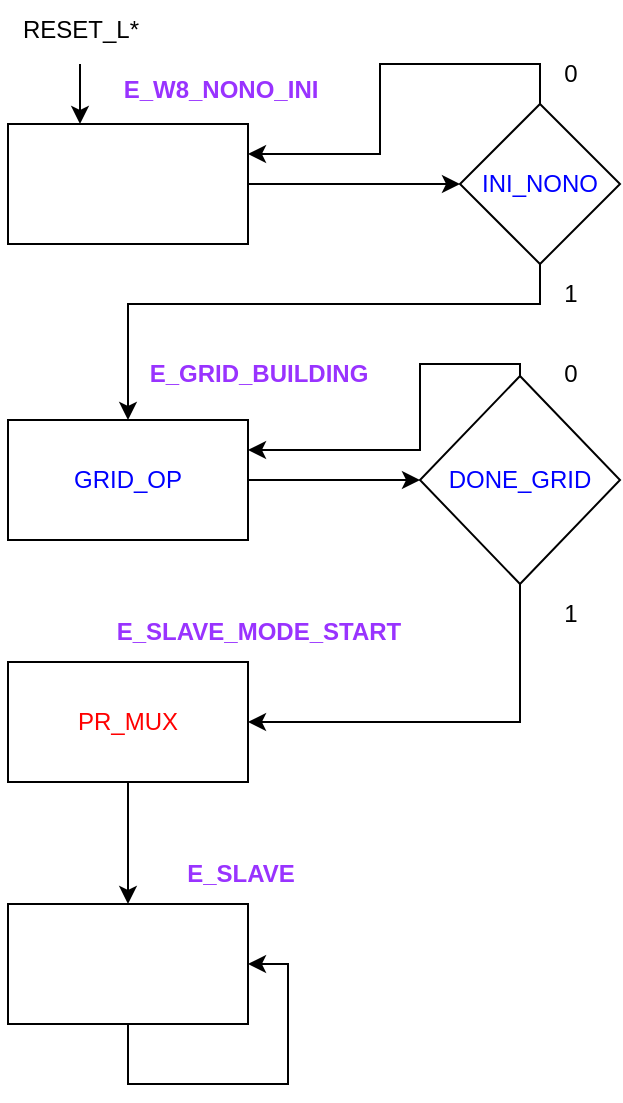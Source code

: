 <mxfile version="22.1.21" type="device">
  <diagram name="Página-1" id="r4YKMH676i4H6KGSOjWx">
    <mxGraphModel dx="1572" dy="750" grid="1" gridSize="10" guides="1" tooltips="1" connect="1" arrows="1" fold="1" page="1" pageScale="1" pageWidth="827" pageHeight="1169" math="0" shadow="0">
      <root>
        <mxCell id="0" />
        <mxCell id="1" parent="0" />
        <mxCell id="Buj41cZJLZKaGUYNx-eF-6" style="edgeStyle=orthogonalEdgeStyle;rounded=0;orthogonalLoop=1;jettySize=auto;html=1;" edge="1" parent="1" source="Buj41cZJLZKaGUYNx-eF-1" target="Buj41cZJLZKaGUYNx-eF-5">
          <mxGeometry relative="1" as="geometry" />
        </mxCell>
        <mxCell id="Buj41cZJLZKaGUYNx-eF-1" value="" style="rounded=0;whiteSpace=wrap;html=1;" vertex="1" parent="1">
          <mxGeometry x="354" y="120" width="120" height="60" as="geometry" />
        </mxCell>
        <mxCell id="Buj41cZJLZKaGUYNx-eF-2" value="" style="endArrow=classic;html=1;rounded=0;" edge="1" parent="1">
          <mxGeometry width="50" height="50" relative="1" as="geometry">
            <mxPoint x="390" y="90" as="sourcePoint" />
            <mxPoint x="390" y="120" as="targetPoint" />
          </mxGeometry>
        </mxCell>
        <mxCell id="Buj41cZJLZKaGUYNx-eF-3" value="RESET_L*" style="text;html=1;align=center;verticalAlign=middle;resizable=0;points=[];autosize=1;strokeColor=none;fillColor=none;" vertex="1" parent="1">
          <mxGeometry x="350" y="58" width="80" height="30" as="geometry" />
        </mxCell>
        <mxCell id="Buj41cZJLZKaGUYNx-eF-4" value="&lt;font color=&quot;#9933ff&quot;&gt;&lt;b&gt;E_W8_NONO_INI&lt;/b&gt;&lt;/font&gt;" style="text;html=1;align=center;verticalAlign=middle;resizable=0;points=[];autosize=1;strokeColor=none;fillColor=none;" vertex="1" parent="1">
          <mxGeometry x="400" y="88" width="120" height="30" as="geometry" />
        </mxCell>
        <mxCell id="Buj41cZJLZKaGUYNx-eF-7" style="edgeStyle=orthogonalEdgeStyle;rounded=0;orthogonalLoop=1;jettySize=auto;html=1;entryX=1;entryY=0.25;entryDx=0;entryDy=0;" edge="1" parent="1" source="Buj41cZJLZKaGUYNx-eF-5" target="Buj41cZJLZKaGUYNx-eF-1">
          <mxGeometry relative="1" as="geometry">
            <Array as="points">
              <mxPoint x="620" y="90" />
              <mxPoint x="540" y="90" />
              <mxPoint x="540" y="135" />
            </Array>
          </mxGeometry>
        </mxCell>
        <mxCell id="Buj41cZJLZKaGUYNx-eF-10" style="edgeStyle=orthogonalEdgeStyle;rounded=0;orthogonalLoop=1;jettySize=auto;html=1;exitX=0.5;exitY=1;exitDx=0;exitDy=0;" edge="1" parent="1" source="Buj41cZJLZKaGUYNx-eF-5" target="Buj41cZJLZKaGUYNx-eF-8">
          <mxGeometry relative="1" as="geometry">
            <Array as="points">
              <mxPoint x="414" y="210" />
            </Array>
          </mxGeometry>
        </mxCell>
        <mxCell id="Buj41cZJLZKaGUYNx-eF-5" value="&lt;font color=&quot;#0000ff&quot;&gt;INI_NONO&lt;/font&gt;" style="rhombus;whiteSpace=wrap;html=1;" vertex="1" parent="1">
          <mxGeometry x="580" y="110" width="80" height="80" as="geometry" />
        </mxCell>
        <mxCell id="Buj41cZJLZKaGUYNx-eF-17" style="edgeStyle=orthogonalEdgeStyle;rounded=0;orthogonalLoop=1;jettySize=auto;html=1;" edge="1" parent="1" source="Buj41cZJLZKaGUYNx-eF-8" target="Buj41cZJLZKaGUYNx-eF-16">
          <mxGeometry relative="1" as="geometry" />
        </mxCell>
        <mxCell id="Buj41cZJLZKaGUYNx-eF-8" value="&lt;font color=&quot;#0000ff&quot;&gt;GRID_OP&lt;/font&gt;" style="rounded=0;whiteSpace=wrap;html=1;" vertex="1" parent="1">
          <mxGeometry x="354" y="268" width="120" height="60" as="geometry" />
        </mxCell>
        <mxCell id="Buj41cZJLZKaGUYNx-eF-9" value="&lt;font color=&quot;#9933ff&quot;&gt;&lt;b&gt;E_GRID_BUILDING&lt;/b&gt;&lt;/font&gt;" style="text;html=1;align=center;verticalAlign=middle;resizable=0;points=[];autosize=1;strokeColor=none;fillColor=none;" vertex="1" parent="1">
          <mxGeometry x="414" y="230" width="130" height="30" as="geometry" />
        </mxCell>
        <mxCell id="Buj41cZJLZKaGUYNx-eF-14" value="0" style="text;html=1;align=center;verticalAlign=middle;resizable=0;points=[];autosize=1;strokeColor=none;fillColor=none;" vertex="1" parent="1">
          <mxGeometry x="620" y="80" width="30" height="30" as="geometry" />
        </mxCell>
        <mxCell id="Buj41cZJLZKaGUYNx-eF-15" value="1" style="text;html=1;align=center;verticalAlign=middle;resizable=0;points=[];autosize=1;strokeColor=none;fillColor=none;" vertex="1" parent="1">
          <mxGeometry x="620" y="190" width="30" height="30" as="geometry" />
        </mxCell>
        <mxCell id="Buj41cZJLZKaGUYNx-eF-18" style="edgeStyle=orthogonalEdgeStyle;rounded=0;orthogonalLoop=1;jettySize=auto;html=1;entryX=1;entryY=0.25;entryDx=0;entryDy=0;" edge="1" parent="1" source="Buj41cZJLZKaGUYNx-eF-16" target="Buj41cZJLZKaGUYNx-eF-8">
          <mxGeometry relative="1" as="geometry">
            <Array as="points">
              <mxPoint x="610" y="240" />
              <mxPoint x="560" y="240" />
              <mxPoint x="560" y="283" />
            </Array>
          </mxGeometry>
        </mxCell>
        <mxCell id="Buj41cZJLZKaGUYNx-eF-23" style="edgeStyle=orthogonalEdgeStyle;rounded=0;orthogonalLoop=1;jettySize=auto;html=1;entryX=1;entryY=0.5;entryDx=0;entryDy=0;" edge="1" parent="1" source="Buj41cZJLZKaGUYNx-eF-16" target="Buj41cZJLZKaGUYNx-eF-21">
          <mxGeometry relative="1" as="geometry">
            <Array as="points">
              <mxPoint x="610" y="419" />
              <mxPoint x="522" y="419" />
            </Array>
          </mxGeometry>
        </mxCell>
        <mxCell id="Buj41cZJLZKaGUYNx-eF-16" value="&lt;font color=&quot;#0000ff&quot;&gt;DONE_GRID&lt;/font&gt;" style="rhombus;whiteSpace=wrap;html=1;" vertex="1" parent="1">
          <mxGeometry x="560" y="246" width="100" height="104" as="geometry" />
        </mxCell>
        <mxCell id="Buj41cZJLZKaGUYNx-eF-19" value="1" style="text;html=1;align=center;verticalAlign=middle;resizable=0;points=[];autosize=1;strokeColor=none;fillColor=none;" vertex="1" parent="1">
          <mxGeometry x="620" y="350" width="30" height="30" as="geometry" />
        </mxCell>
        <mxCell id="Buj41cZJLZKaGUYNx-eF-20" value="0" style="text;html=1;align=center;verticalAlign=middle;resizable=0;points=[];autosize=1;strokeColor=none;fillColor=none;" vertex="1" parent="1">
          <mxGeometry x="620" y="230" width="30" height="30" as="geometry" />
        </mxCell>
        <mxCell id="Buj41cZJLZKaGUYNx-eF-26" style="edgeStyle=orthogonalEdgeStyle;rounded=0;orthogonalLoop=1;jettySize=auto;html=1;entryX=0.5;entryY=0;entryDx=0;entryDy=0;" edge="1" parent="1" source="Buj41cZJLZKaGUYNx-eF-21" target="Buj41cZJLZKaGUYNx-eF-24">
          <mxGeometry relative="1" as="geometry" />
        </mxCell>
        <mxCell id="Buj41cZJLZKaGUYNx-eF-21" value="&lt;font color=&quot;#ff0000&quot;&gt;PR_MUX&lt;/font&gt;" style="rounded=0;whiteSpace=wrap;html=1;" vertex="1" parent="1">
          <mxGeometry x="354" y="389" width="120" height="60" as="geometry" />
        </mxCell>
        <mxCell id="Buj41cZJLZKaGUYNx-eF-22" value="&lt;font color=&quot;#9933ff&quot;&gt;&lt;b&gt;E_SLAVE_MODE_START&lt;/b&gt;&lt;/font&gt;" style="text;html=1;align=center;verticalAlign=middle;resizable=0;points=[];autosize=1;strokeColor=none;fillColor=none;" vertex="1" parent="1">
          <mxGeometry x="394" y="359" width="170" height="30" as="geometry" />
        </mxCell>
        <mxCell id="Buj41cZJLZKaGUYNx-eF-24" value="" style="whiteSpace=wrap;html=1;" vertex="1" parent="1">
          <mxGeometry x="354" y="510" width="120" height="60" as="geometry" />
        </mxCell>
        <mxCell id="Buj41cZJLZKaGUYNx-eF-25" value="&lt;font color=&quot;#9933ff&quot;&gt;&lt;b&gt;E_SLAVE&lt;/b&gt;&lt;/font&gt;" style="text;html=1;align=center;verticalAlign=middle;resizable=0;points=[];autosize=1;strokeColor=none;fillColor=none;" vertex="1" parent="1">
          <mxGeometry x="430" y="480" width="80" height="30" as="geometry" />
        </mxCell>
        <mxCell id="Buj41cZJLZKaGUYNx-eF-27" style="edgeStyle=orthogonalEdgeStyle;rounded=0;orthogonalLoop=1;jettySize=auto;html=1;entryX=1;entryY=0.5;entryDx=0;entryDy=0;" edge="1" parent="1" source="Buj41cZJLZKaGUYNx-eF-24" target="Buj41cZJLZKaGUYNx-eF-24">
          <mxGeometry relative="1" as="geometry">
            <Array as="points">
              <mxPoint x="414" y="600" />
              <mxPoint x="494" y="600" />
              <mxPoint x="494" y="540" />
            </Array>
          </mxGeometry>
        </mxCell>
      </root>
    </mxGraphModel>
  </diagram>
</mxfile>
